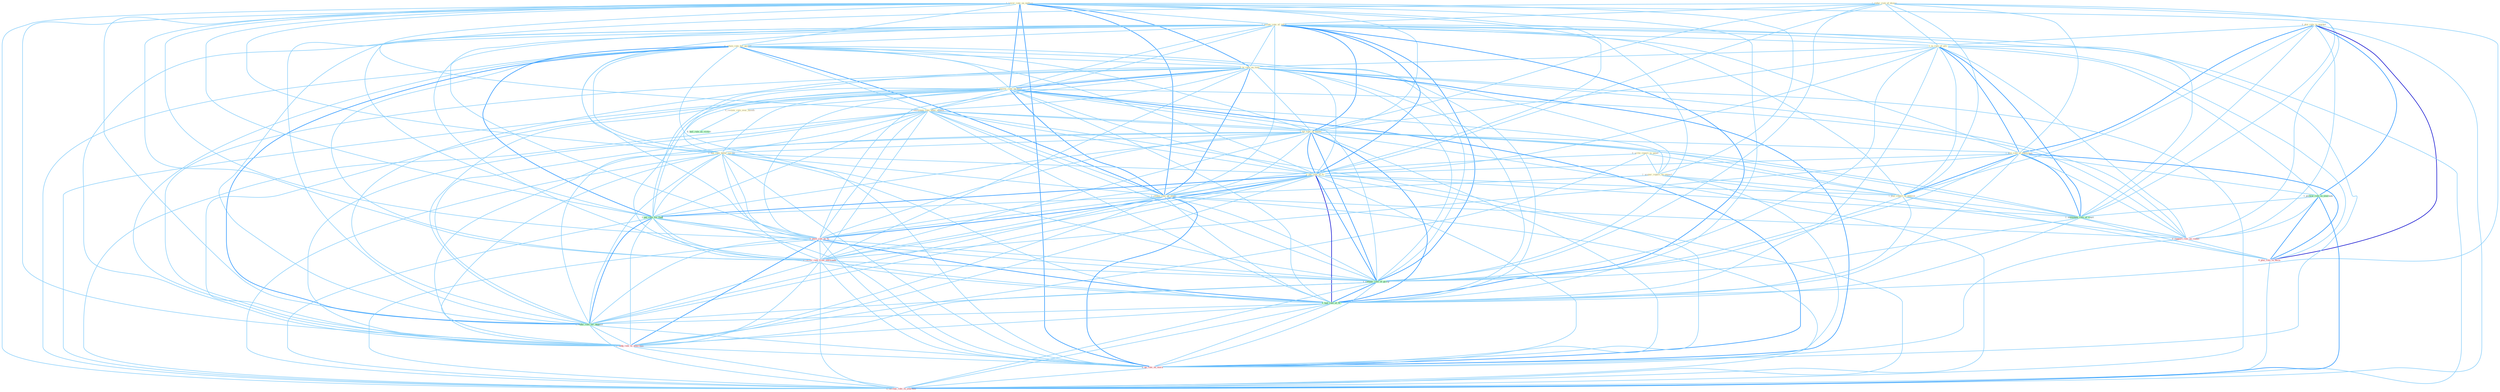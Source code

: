 Graph G{ 
    node
    [shape=polygon,style=filled,width=.5,height=.06,color="#BDFCC9",fixedsize=true,fontsize=4,
    fontcolor="#2f4f4f"];
    {node
    [color="#ffffe0", fontcolor="#8b7d6b"] "1_lower_rate_on_million " "1_reduc_risk_of_diseas " "0_plai_role_in_market " "1_assum_rate_of_inflat " "0_retain_rate_for_period " "1_is_role_of_alli " "1_is_rate_on_loan " "0_write_report_to_panel " "1_review_rate_on_bond " "1_entitynam_rate_after_expens " "0_review_rule_over_month " "1_hit_rate_of_leader " "1_plai_role_of_entitynam " "0_eas_rate_befor_spring " "1_prepar_report_on_impact " "1_pai_rate_of_% " "1_retain_rate_on_paper " "1_plai_report_of_tension "}
{node [color="#fff0f5", fontcolor="#b22222"] "0_push_rate_to_% " "0_receiv_rate_from_entitynam " "0_support_role_on_condit " "0_nudg_rate_to_othernum " "0_plai_role_in_decis " "0_ha_rate_on_morn " "0_increas_rate_in_yearnum "}
edge [color="#B0E2FF"];

	"1_lower_rate_on_million " -- "1_assum_rate_of_inflat " [w="1", color="#87cefa" ];
	"1_lower_rate_on_million " -- "0_retain_rate_for_period " [w="1", color="#87cefa" ];
	"1_lower_rate_on_million " -- "1_is_rate_on_loan " [w="2", color="#1e90ff" , len=0.8];
	"1_lower_rate_on_million " -- "1_review_rate_on_bond " [w="2", color="#1e90ff" , len=0.8];
	"1_lower_rate_on_million " -- "1_entitynam_rate_after_expens " [w="1", color="#87cefa" ];
	"1_lower_rate_on_million " -- "1_hit_rate_of_leader " [w="1", color="#87cefa" ];
	"1_lower_rate_on_million " -- "0_eas_rate_befor_spring " [w="1", color="#87cefa" ];
	"1_lower_rate_on_million " -- "1_prepar_report_on_impact " [w="1", color="#87cefa" ];
	"1_lower_rate_on_million " -- "1_pai_rate_of_% " [w="1", color="#87cefa" ];
	"1_lower_rate_on_million " -- "1_retain_rate_on_paper " [w="2", color="#1e90ff" , len=0.8];
	"1_lower_rate_on_million " -- "1_pai_rate_for_fund " [w="1", color="#87cefa" ];
	"1_lower_rate_on_million " -- "0_push_rate_to_% " [w="1", color="#87cefa" ];
	"1_lower_rate_on_million " -- "0_receiv_rate_from_entitynam " [w="1", color="#87cefa" ];
	"1_lower_rate_on_million " -- "1_compar_rate_of_group " [w="1", color="#87cefa" ];
	"1_lower_rate_on_million " -- "0_support_role_on_condit " [w="1", color="#87cefa" ];
	"1_lower_rate_on_million " -- "1_had_rate_of_% " [w="1", color="#87cefa" ];
	"1_lower_rate_on_million " -- "1_reduc_rate_for_deposit " [w="1", color="#87cefa" ];
	"1_lower_rate_on_million " -- "0_nudg_rate_to_othernum " [w="1", color="#87cefa" ];
	"1_lower_rate_on_million " -- "0_ha_rate_on_morn " [w="2", color="#1e90ff" , len=0.8];
	"1_lower_rate_on_million " -- "0_increas_rate_in_yearnum " [w="1", color="#87cefa" ];
	"1_reduc_risk_of_diseas " -- "1_assum_rate_of_inflat " [w="1", color="#87cefa" ];
	"1_reduc_risk_of_diseas " -- "1_is_role_of_alli " [w="1", color="#87cefa" ];
	"1_reduc_risk_of_diseas " -- "1_hit_rate_of_leader " [w="1", color="#87cefa" ];
	"1_reduc_risk_of_diseas " -- "1_plai_role_of_entitynam " [w="1", color="#87cefa" ];
	"1_reduc_risk_of_diseas " -- "1_pai_rate_of_% " [w="1", color="#87cefa" ];
	"1_reduc_risk_of_diseas " -- "1_plai_report_of_tension " [w="1", color="#87cefa" ];
	"1_reduc_risk_of_diseas " -- "1_entitynam_role_of_court " [w="1", color="#87cefa" ];
	"1_reduc_risk_of_diseas " -- "1_compar_rate_of_group " [w="1", color="#87cefa" ];
	"1_reduc_risk_of_diseas " -- "1_had_rate_of_% " [w="1", color="#87cefa" ];
	"1_reduc_risk_of_diseas " -- "1_reduc_rate_for_deposit " [w="1", color="#87cefa" ];
	"0_plai_role_in_market " -- "1_is_role_of_alli " [w="1", color="#87cefa" ];
	"0_plai_role_in_market " -- "1_plai_role_of_entitynam " [w="2", color="#1e90ff" , len=0.8];
	"0_plai_role_in_market " -- "1_plai_report_of_tension " [w="1", color="#87cefa" ];
	"0_plai_role_in_market " -- "1_portrai_role_in_yearnum " [w="2", color="#1e90ff" , len=0.8];
	"0_plai_role_in_market " -- "1_entitynam_role_of_court " [w="1", color="#87cefa" ];
	"0_plai_role_in_market " -- "0_support_role_on_condit " [w="1", color="#87cefa" ];
	"0_plai_role_in_market " -- "0_plai_role_in_decis " [w="3", color="#0000cd" , len=0.6];
	"0_plai_role_in_market " -- "0_increas_rate_in_yearnum " [w="1", color="#87cefa" ];
	"1_assum_rate_of_inflat " -- "0_retain_rate_for_period " [w="1", color="#87cefa" ];
	"1_assum_rate_of_inflat " -- "1_is_role_of_alli " [w="1", color="#87cefa" ];
	"1_assum_rate_of_inflat " -- "1_is_rate_on_loan " [w="1", color="#87cefa" ];
	"1_assum_rate_of_inflat " -- "1_review_rate_on_bond " [w="1", color="#87cefa" ];
	"1_assum_rate_of_inflat " -- "1_entitynam_rate_after_expens " [w="1", color="#87cefa" ];
	"1_assum_rate_of_inflat " -- "1_hit_rate_of_leader " [w="2", color="#1e90ff" , len=0.8];
	"1_assum_rate_of_inflat " -- "1_plai_role_of_entitynam " [w="1", color="#87cefa" ];
	"1_assum_rate_of_inflat " -- "0_eas_rate_befor_spring " [w="1", color="#87cefa" ];
	"1_assum_rate_of_inflat " -- "1_pai_rate_of_% " [w="2", color="#1e90ff" , len=0.8];
	"1_assum_rate_of_inflat " -- "1_retain_rate_on_paper " [w="1", color="#87cefa" ];
	"1_assum_rate_of_inflat " -- "1_plai_report_of_tension " [w="1", color="#87cefa" ];
	"1_assum_rate_of_inflat " -- "1_pai_rate_for_fund " [w="1", color="#87cefa" ];
	"1_assum_rate_of_inflat " -- "0_push_rate_to_% " [w="1", color="#87cefa" ];
	"1_assum_rate_of_inflat " -- "1_entitynam_role_of_court " [w="1", color="#87cefa" ];
	"1_assum_rate_of_inflat " -- "0_receiv_rate_from_entitynam " [w="1", color="#87cefa" ];
	"1_assum_rate_of_inflat " -- "1_compar_rate_of_group " [w="2", color="#1e90ff" , len=0.8];
	"1_assum_rate_of_inflat " -- "1_had_rate_of_% " [w="2", color="#1e90ff" , len=0.8];
	"1_assum_rate_of_inflat " -- "1_reduc_rate_for_deposit " [w="1", color="#87cefa" ];
	"1_assum_rate_of_inflat " -- "0_nudg_rate_to_othernum " [w="1", color="#87cefa" ];
	"1_assum_rate_of_inflat " -- "0_ha_rate_on_morn " [w="1", color="#87cefa" ];
	"1_assum_rate_of_inflat " -- "0_increas_rate_in_yearnum " [w="1", color="#87cefa" ];
	"0_retain_rate_for_period " -- "1_is_rate_on_loan " [w="1", color="#87cefa" ];
	"0_retain_rate_for_period " -- "1_review_rate_on_bond " [w="1", color="#87cefa" ];
	"0_retain_rate_for_period " -- "1_entitynam_rate_after_expens " [w="1", color="#87cefa" ];
	"0_retain_rate_for_period " -- "1_hit_rate_of_leader " [w="1", color="#87cefa" ];
	"0_retain_rate_for_period " -- "0_eas_rate_befor_spring " [w="1", color="#87cefa" ];
	"0_retain_rate_for_period " -- "1_pai_rate_of_% " [w="1", color="#87cefa" ];
	"0_retain_rate_for_period " -- "1_retain_rate_on_paper " [w="2", color="#1e90ff" , len=0.8];
	"0_retain_rate_for_period " -- "1_pai_rate_for_fund " [w="2", color="#1e90ff" , len=0.8];
	"0_retain_rate_for_period " -- "0_push_rate_to_% " [w="1", color="#87cefa" ];
	"0_retain_rate_for_period " -- "0_receiv_rate_from_entitynam " [w="1", color="#87cefa" ];
	"0_retain_rate_for_period " -- "1_compar_rate_of_group " [w="1", color="#87cefa" ];
	"0_retain_rate_for_period " -- "1_had_rate_of_% " [w="1", color="#87cefa" ];
	"0_retain_rate_for_period " -- "1_reduc_rate_for_deposit " [w="2", color="#1e90ff" , len=0.8];
	"0_retain_rate_for_period " -- "0_nudg_rate_to_othernum " [w="1", color="#87cefa" ];
	"0_retain_rate_for_period " -- "0_ha_rate_on_morn " [w="1", color="#87cefa" ];
	"0_retain_rate_for_period " -- "0_increas_rate_in_yearnum " [w="1", color="#87cefa" ];
	"1_is_role_of_alli " -- "1_is_rate_on_loan " [w="1", color="#87cefa" ];
	"1_is_role_of_alli " -- "1_hit_rate_of_leader " [w="1", color="#87cefa" ];
	"1_is_role_of_alli " -- "1_plai_role_of_entitynam " [w="2", color="#1e90ff" , len=0.8];
	"1_is_role_of_alli " -- "1_pai_rate_of_% " [w="1", color="#87cefa" ];
	"1_is_role_of_alli " -- "1_plai_report_of_tension " [w="1", color="#87cefa" ];
	"1_is_role_of_alli " -- "1_portrai_role_in_yearnum " [w="1", color="#87cefa" ];
	"1_is_role_of_alli " -- "1_entitynam_role_of_court " [w="2", color="#1e90ff" , len=0.8];
	"1_is_role_of_alli " -- "1_compar_rate_of_group " [w="1", color="#87cefa" ];
	"1_is_role_of_alli " -- "0_support_role_on_condit " [w="1", color="#87cefa" ];
	"1_is_role_of_alli " -- "1_had_rate_of_% " [w="1", color="#87cefa" ];
	"1_is_role_of_alli " -- "0_plai_role_in_decis " [w="1", color="#87cefa" ];
	"1_is_rate_on_loan " -- "1_review_rate_on_bond " [w="2", color="#1e90ff" , len=0.8];
	"1_is_rate_on_loan " -- "1_entitynam_rate_after_expens " [w="1", color="#87cefa" ];
	"1_is_rate_on_loan " -- "1_hit_rate_of_leader " [w="1", color="#87cefa" ];
	"1_is_rate_on_loan " -- "0_eas_rate_befor_spring " [w="1", color="#87cefa" ];
	"1_is_rate_on_loan " -- "1_prepar_report_on_impact " [w="1", color="#87cefa" ];
	"1_is_rate_on_loan " -- "1_pai_rate_of_% " [w="1", color="#87cefa" ];
	"1_is_rate_on_loan " -- "1_retain_rate_on_paper " [w="2", color="#1e90ff" , len=0.8];
	"1_is_rate_on_loan " -- "1_pai_rate_for_fund " [w="1", color="#87cefa" ];
	"1_is_rate_on_loan " -- "0_push_rate_to_% " [w="1", color="#87cefa" ];
	"1_is_rate_on_loan " -- "0_receiv_rate_from_entitynam " [w="1", color="#87cefa" ];
	"1_is_rate_on_loan " -- "1_compar_rate_of_group " [w="1", color="#87cefa" ];
	"1_is_rate_on_loan " -- "0_support_role_on_condit " [w="1", color="#87cefa" ];
	"1_is_rate_on_loan " -- "1_had_rate_of_% " [w="1", color="#87cefa" ];
	"1_is_rate_on_loan " -- "1_reduc_rate_for_deposit " [w="1", color="#87cefa" ];
	"1_is_rate_on_loan " -- "0_nudg_rate_to_othernum " [w="1", color="#87cefa" ];
	"1_is_rate_on_loan " -- "0_ha_rate_on_morn " [w="2", color="#1e90ff" , len=0.8];
	"1_is_rate_on_loan " -- "0_increas_rate_in_yearnum " [w="1", color="#87cefa" ];
	"0_write_report_to_panel " -- "1_prepar_report_on_impact " [w="1", color="#87cefa" ];
	"0_write_report_to_panel " -- "1_plai_report_of_tension " [w="1", color="#87cefa" ];
	"0_write_report_to_panel " -- "0_push_rate_to_% " [w="1", color="#87cefa" ];
	"0_write_report_to_panel " -- "0_nudg_rate_to_othernum " [w="1", color="#87cefa" ];
	"1_review_rate_on_bond " -- "1_entitynam_rate_after_expens " [w="1", color="#87cefa" ];
	"1_review_rate_on_bond " -- "0_review_rule_over_month " [w="1", color="#87cefa" ];
	"1_review_rate_on_bond " -- "1_hit_rate_of_leader " [w="1", color="#87cefa" ];
	"1_review_rate_on_bond " -- "0_eas_rate_befor_spring " [w="1", color="#87cefa" ];
	"1_review_rate_on_bond " -- "1_prepar_report_on_impact " [w="1", color="#87cefa" ];
	"1_review_rate_on_bond " -- "1_pai_rate_of_% " [w="1", color="#87cefa" ];
	"1_review_rate_on_bond " -- "1_retain_rate_on_paper " [w="2", color="#1e90ff" , len=0.8];
	"1_review_rate_on_bond " -- "1_pai_rate_for_fund " [w="1", color="#87cefa" ];
	"1_review_rate_on_bond " -- "0_push_rate_to_% " [w="1", color="#87cefa" ];
	"1_review_rate_on_bond " -- "0_receiv_rate_from_entitynam " [w="1", color="#87cefa" ];
	"1_review_rate_on_bond " -- "1_compar_rate_of_group " [w="1", color="#87cefa" ];
	"1_review_rate_on_bond " -- "0_support_role_on_condit " [w="1", color="#87cefa" ];
	"1_review_rate_on_bond " -- "1_had_rate_of_% " [w="1", color="#87cefa" ];
	"1_review_rate_on_bond " -- "1_reduc_rate_for_deposit " [w="1", color="#87cefa" ];
	"1_review_rate_on_bond " -- "0_nudg_rate_to_othernum " [w="1", color="#87cefa" ];
	"1_review_rate_on_bond " -- "0_ha_rate_on_morn " [w="2", color="#1e90ff" , len=0.8];
	"1_review_rate_on_bond " -- "0_increas_rate_in_yearnum " [w="1", color="#87cefa" ];
	"1_entitynam_rate_after_expens " -- "1_hit_rate_of_leader " [w="1", color="#87cefa" ];
	"1_entitynam_rate_after_expens " -- "0_eas_rate_befor_spring " [w="1", color="#87cefa" ];
	"1_entitynam_rate_after_expens " -- "1_pai_rate_of_% " [w="1", color="#87cefa" ];
	"1_entitynam_rate_after_expens " -- "1_retain_rate_on_paper " [w="1", color="#87cefa" ];
	"1_entitynam_rate_after_expens " -- "1_pai_rate_for_fund " [w="1", color="#87cefa" ];
	"1_entitynam_rate_after_expens " -- "0_push_rate_to_% " [w="1", color="#87cefa" ];
	"1_entitynam_rate_after_expens " -- "1_entitynam_role_of_court " [w="1", color="#87cefa" ];
	"1_entitynam_rate_after_expens " -- "0_receiv_rate_from_entitynam " [w="1", color="#87cefa" ];
	"1_entitynam_rate_after_expens " -- "1_compar_rate_of_group " [w="1", color="#87cefa" ];
	"1_entitynam_rate_after_expens " -- "1_had_rate_of_% " [w="1", color="#87cefa" ];
	"1_entitynam_rate_after_expens " -- "1_reduc_rate_for_deposit " [w="1", color="#87cefa" ];
	"1_entitynam_rate_after_expens " -- "0_nudg_rate_to_othernum " [w="1", color="#87cefa" ];
	"1_entitynam_rate_after_expens " -- "0_ha_rate_on_morn " [w="1", color="#87cefa" ];
	"1_entitynam_rate_after_expens " -- "0_increas_rate_in_yearnum " [w="1", color="#87cefa" ];
	"0_review_rule_over_month " -- "0_hail_rule_as_victori " [w="1", color="#87cefa" ];
	"1_hit_rate_of_leader " -- "1_plai_role_of_entitynam " [w="1", color="#87cefa" ];
	"1_hit_rate_of_leader " -- "0_eas_rate_befor_spring " [w="1", color="#87cefa" ];
	"1_hit_rate_of_leader " -- "1_pai_rate_of_% " [w="2", color="#1e90ff" , len=0.8];
	"1_hit_rate_of_leader " -- "1_retain_rate_on_paper " [w="1", color="#87cefa" ];
	"1_hit_rate_of_leader " -- "1_plai_report_of_tension " [w="1", color="#87cefa" ];
	"1_hit_rate_of_leader " -- "1_pai_rate_for_fund " [w="1", color="#87cefa" ];
	"1_hit_rate_of_leader " -- "0_push_rate_to_% " [w="1", color="#87cefa" ];
	"1_hit_rate_of_leader " -- "1_entitynam_role_of_court " [w="1", color="#87cefa" ];
	"1_hit_rate_of_leader " -- "0_receiv_rate_from_entitynam " [w="1", color="#87cefa" ];
	"1_hit_rate_of_leader " -- "1_compar_rate_of_group " [w="2", color="#1e90ff" , len=0.8];
	"1_hit_rate_of_leader " -- "1_had_rate_of_% " [w="2", color="#1e90ff" , len=0.8];
	"1_hit_rate_of_leader " -- "1_reduc_rate_for_deposit " [w="1", color="#87cefa" ];
	"1_hit_rate_of_leader " -- "0_nudg_rate_to_othernum " [w="1", color="#87cefa" ];
	"1_hit_rate_of_leader " -- "0_ha_rate_on_morn " [w="1", color="#87cefa" ];
	"1_hit_rate_of_leader " -- "0_increas_rate_in_yearnum " [w="1", color="#87cefa" ];
	"1_plai_role_of_entitynam " -- "1_pai_rate_of_% " [w="1", color="#87cefa" ];
	"1_plai_role_of_entitynam " -- "1_plai_report_of_tension " [w="2", color="#1e90ff" , len=0.8];
	"1_plai_role_of_entitynam " -- "1_portrai_role_in_yearnum " [w="1", color="#87cefa" ];
	"1_plai_role_of_entitynam " -- "1_entitynam_role_of_court " [w="2", color="#1e90ff" , len=0.8];
	"1_plai_role_of_entitynam " -- "0_receiv_rate_from_entitynam " [w="1", color="#87cefa" ];
	"1_plai_role_of_entitynam " -- "1_compar_rate_of_group " [w="1", color="#87cefa" ];
	"1_plai_role_of_entitynam " -- "0_support_role_on_condit " [w="1", color="#87cefa" ];
	"1_plai_role_of_entitynam " -- "1_had_rate_of_% " [w="1", color="#87cefa" ];
	"1_plai_role_of_entitynam " -- "0_plai_role_in_decis " [w="2", color="#1e90ff" , len=0.8];
	"0_eas_rate_befor_spring " -- "1_pai_rate_of_% " [w="1", color="#87cefa" ];
	"0_eas_rate_befor_spring " -- "1_retain_rate_on_paper " [w="1", color="#87cefa" ];
	"0_eas_rate_befor_spring " -- "1_pai_rate_for_fund " [w="1", color="#87cefa" ];
	"0_eas_rate_befor_spring " -- "0_push_rate_to_% " [w="1", color="#87cefa" ];
	"0_eas_rate_befor_spring " -- "0_receiv_rate_from_entitynam " [w="1", color="#87cefa" ];
	"0_eas_rate_befor_spring " -- "1_compar_rate_of_group " [w="1", color="#87cefa" ];
	"0_eas_rate_befor_spring " -- "1_had_rate_of_% " [w="1", color="#87cefa" ];
	"0_eas_rate_befor_spring " -- "1_reduc_rate_for_deposit " [w="1", color="#87cefa" ];
	"0_eas_rate_befor_spring " -- "0_nudg_rate_to_othernum " [w="1", color="#87cefa" ];
	"0_eas_rate_befor_spring " -- "0_ha_rate_on_morn " [w="1", color="#87cefa" ];
	"0_eas_rate_befor_spring " -- "0_increas_rate_in_yearnum " [w="1", color="#87cefa" ];
	"1_prepar_report_on_impact " -- "1_retain_rate_on_paper " [w="1", color="#87cefa" ];
	"1_prepar_report_on_impact " -- "1_plai_report_of_tension " [w="1", color="#87cefa" ];
	"1_prepar_report_on_impact " -- "0_support_role_on_condit " [w="1", color="#87cefa" ];
	"1_prepar_report_on_impact " -- "0_ha_rate_on_morn " [w="1", color="#87cefa" ];
	"1_pai_rate_of_% " -- "1_retain_rate_on_paper " [w="1", color="#87cefa" ];
	"1_pai_rate_of_% " -- "1_plai_report_of_tension " [w="1", color="#87cefa" ];
	"1_pai_rate_of_% " -- "1_pai_rate_for_fund " [w="2", color="#1e90ff" , len=0.8];
	"1_pai_rate_of_% " -- "0_push_rate_to_% " [w="2", color="#1e90ff" , len=0.8];
	"1_pai_rate_of_% " -- "1_entitynam_role_of_court " [w="1", color="#87cefa" ];
	"1_pai_rate_of_% " -- "0_receiv_rate_from_entitynam " [w="1", color="#87cefa" ];
	"1_pai_rate_of_% " -- "1_compar_rate_of_group " [w="2", color="#1e90ff" , len=0.8];
	"1_pai_rate_of_% " -- "1_had_rate_of_% " [w="3", color="#0000cd" , len=0.6];
	"1_pai_rate_of_% " -- "1_reduc_rate_for_deposit " [w="1", color="#87cefa" ];
	"1_pai_rate_of_% " -- "0_nudg_rate_to_othernum " [w="1", color="#87cefa" ];
	"1_pai_rate_of_% " -- "0_ha_rate_on_morn " [w="1", color="#87cefa" ];
	"1_pai_rate_of_% " -- "0_increas_rate_in_yearnum " [w="1", color="#87cefa" ];
	"1_retain_rate_on_paper " -- "1_pai_rate_for_fund " [w="1", color="#87cefa" ];
	"1_retain_rate_on_paper " -- "0_push_rate_to_% " [w="1", color="#87cefa" ];
	"1_retain_rate_on_paper " -- "0_receiv_rate_from_entitynam " [w="1", color="#87cefa" ];
	"1_retain_rate_on_paper " -- "1_compar_rate_of_group " [w="1", color="#87cefa" ];
	"1_retain_rate_on_paper " -- "0_support_role_on_condit " [w="1", color="#87cefa" ];
	"1_retain_rate_on_paper " -- "1_had_rate_of_% " [w="1", color="#87cefa" ];
	"1_retain_rate_on_paper " -- "1_reduc_rate_for_deposit " [w="1", color="#87cefa" ];
	"1_retain_rate_on_paper " -- "0_nudg_rate_to_othernum " [w="1", color="#87cefa" ];
	"1_retain_rate_on_paper " -- "0_ha_rate_on_morn " [w="2", color="#1e90ff" , len=0.8];
	"1_retain_rate_on_paper " -- "0_increas_rate_in_yearnum " [w="1", color="#87cefa" ];
	"1_plai_report_of_tension " -- "1_entitynam_role_of_court " [w="1", color="#87cefa" ];
	"1_plai_report_of_tension " -- "1_compar_rate_of_group " [w="1", color="#87cefa" ];
	"1_plai_report_of_tension " -- "1_had_rate_of_% " [w="1", color="#87cefa" ];
	"1_plai_report_of_tension " -- "0_plai_role_in_decis " [w="1", color="#87cefa" ];
	"1_portrai_role_in_yearnum " -- "1_entitynam_role_of_court " [w="1", color="#87cefa" ];
	"1_portrai_role_in_yearnum " -- "0_support_role_on_condit " [w="1", color="#87cefa" ];
	"1_portrai_role_in_yearnum " -- "0_plai_role_in_decis " [w="2", color="#1e90ff" , len=0.8];
	"1_portrai_role_in_yearnum " -- "0_increas_rate_in_yearnum " [w="2", color="#1e90ff" , len=0.8];
	"1_pai_rate_for_fund " -- "0_push_rate_to_% " [w="1", color="#87cefa" ];
	"1_pai_rate_for_fund " -- "0_receiv_rate_from_entitynam " [w="1", color="#87cefa" ];
	"1_pai_rate_for_fund " -- "1_compar_rate_of_group " [w="1", color="#87cefa" ];
	"1_pai_rate_for_fund " -- "1_had_rate_of_% " [w="1", color="#87cefa" ];
	"1_pai_rate_for_fund " -- "1_reduc_rate_for_deposit " [w="2", color="#1e90ff" , len=0.8];
	"1_pai_rate_for_fund " -- "0_nudg_rate_to_othernum " [w="1", color="#87cefa" ];
	"1_pai_rate_for_fund " -- "0_ha_rate_on_morn " [w="1", color="#87cefa" ];
	"1_pai_rate_for_fund " -- "0_increas_rate_in_yearnum " [w="1", color="#87cefa" ];
	"0_push_rate_to_% " -- "0_receiv_rate_from_entitynam " [w="1", color="#87cefa" ];
	"0_push_rate_to_% " -- "1_compar_rate_of_group " [w="1", color="#87cefa" ];
	"0_push_rate_to_% " -- "1_had_rate_of_% " [w="2", color="#1e90ff" , len=0.8];
	"0_push_rate_to_% " -- "1_reduc_rate_for_deposit " [w="1", color="#87cefa" ];
	"0_push_rate_to_% " -- "0_nudg_rate_to_othernum " [w="2", color="#1e90ff" , len=0.8];
	"0_push_rate_to_% " -- "0_ha_rate_on_morn " [w="1", color="#87cefa" ];
	"0_push_rate_to_% " -- "0_increas_rate_in_yearnum " [w="1", color="#87cefa" ];
	"1_entitynam_role_of_court " -- "1_compar_rate_of_group " [w="1", color="#87cefa" ];
	"1_entitynam_role_of_court " -- "0_support_role_on_condit " [w="1", color="#87cefa" ];
	"1_entitynam_role_of_court " -- "1_had_rate_of_% " [w="1", color="#87cefa" ];
	"1_entitynam_role_of_court " -- "0_plai_role_in_decis " [w="1", color="#87cefa" ];
	"0_receiv_rate_from_entitynam " -- "1_compar_rate_of_group " [w="1", color="#87cefa" ];
	"0_receiv_rate_from_entitynam " -- "1_had_rate_of_% " [w="1", color="#87cefa" ];
	"0_receiv_rate_from_entitynam " -- "1_reduc_rate_for_deposit " [w="1", color="#87cefa" ];
	"0_receiv_rate_from_entitynam " -- "0_nudg_rate_to_othernum " [w="1", color="#87cefa" ];
	"0_receiv_rate_from_entitynam " -- "0_ha_rate_on_morn " [w="1", color="#87cefa" ];
	"0_receiv_rate_from_entitynam " -- "0_increas_rate_in_yearnum " [w="1", color="#87cefa" ];
	"1_compar_rate_of_group " -- "1_had_rate_of_% " [w="2", color="#1e90ff" , len=0.8];
	"1_compar_rate_of_group " -- "1_reduc_rate_for_deposit " [w="1", color="#87cefa" ];
	"1_compar_rate_of_group " -- "0_nudg_rate_to_othernum " [w="1", color="#87cefa" ];
	"1_compar_rate_of_group " -- "0_ha_rate_on_morn " [w="1", color="#87cefa" ];
	"1_compar_rate_of_group " -- "0_increas_rate_in_yearnum " [w="1", color="#87cefa" ];
	"0_support_role_on_condit " -- "0_plai_role_in_decis " [w="1", color="#87cefa" ];
	"0_support_role_on_condit " -- "0_ha_rate_on_morn " [w="1", color="#87cefa" ];
	"1_had_rate_of_% " -- "1_reduc_rate_for_deposit " [w="1", color="#87cefa" ];
	"1_had_rate_of_% " -- "0_nudg_rate_to_othernum " [w="1", color="#87cefa" ];
	"1_had_rate_of_% " -- "0_ha_rate_on_morn " [w="1", color="#87cefa" ];
	"1_had_rate_of_% " -- "0_increas_rate_in_yearnum " [w="1", color="#87cefa" ];
	"1_reduc_rate_for_deposit " -- "0_nudg_rate_to_othernum " [w="1", color="#87cefa" ];
	"1_reduc_rate_for_deposit " -- "0_ha_rate_on_morn " [w="1", color="#87cefa" ];
	"1_reduc_rate_for_deposit " -- "0_increas_rate_in_yearnum " [w="1", color="#87cefa" ];
	"0_nudg_rate_to_othernum " -- "0_ha_rate_on_morn " [w="1", color="#87cefa" ];
	"0_nudg_rate_to_othernum " -- "0_increas_rate_in_yearnum " [w="1", color="#87cefa" ];
	"0_plai_role_in_decis " -- "0_increas_rate_in_yearnum " [w="1", color="#87cefa" ];
	"0_ha_rate_on_morn " -- "0_increas_rate_in_yearnum " [w="1", color="#87cefa" ];
}